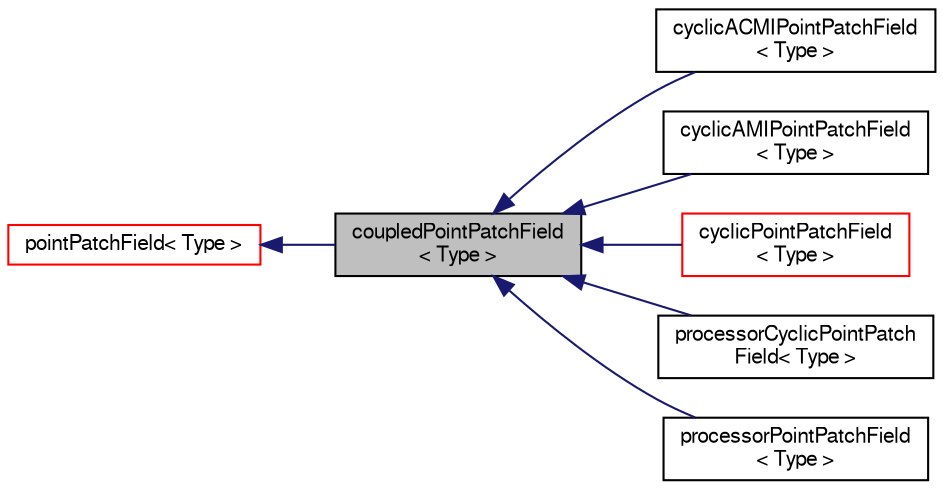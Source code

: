 digraph "coupledPointPatchField&lt; Type &gt;"
{
  bgcolor="transparent";
  edge [fontname="FreeSans",fontsize="10",labelfontname="FreeSans",labelfontsize="10"];
  node [fontname="FreeSans",fontsize="10",shape=record];
  rankdir="LR";
  Node1 [label="coupledPointPatchField\l\< Type \>",height=0.2,width=0.4,color="black", fillcolor="grey75", style="filled" fontcolor="black"];
  Node2 -> Node1 [dir="back",color="midnightblue",fontsize="10",style="solid",fontname="FreeSans"];
  Node2 [label="pointPatchField\< Type \>",height=0.2,width=0.4,color="red",URL="$a01838.html"];
  Node1 -> Node3 [dir="back",color="midnightblue",fontsize="10",style="solid",fontname="FreeSans"];
  Node3 [label="cyclicACMIPointPatchField\l\< Type \>",height=0.2,width=0.4,color="black",URL="$a00442.html",tooltip="Cyclic ACMI front and back plane patch field. "];
  Node1 -> Node4 [dir="back",color="midnightblue",fontsize="10",style="solid",fontname="FreeSans"];
  Node4 [label="cyclicAMIPointPatchField\l\< Type \>",height=0.2,width=0.4,color="black",URL="$a00452.html",tooltip="Cyclic AMI front and back plane patch field. "];
  Node1 -> Node5 [dir="back",color="midnightblue",fontsize="10",style="solid",fontname="FreeSans"];
  Node5 [label="cyclicPointPatchField\l\< Type \>",height=0.2,width=0.4,color="red",URL="$a00462.html",tooltip="Cyclic front and back plane patch field. "];
  Node1 -> Node6 [dir="back",color="midnightblue",fontsize="10",style="solid",fontname="FreeSans"];
  Node6 [label="processorCyclicPointPatch\lField\< Type \>",height=0.2,width=0.4,color="black",URL="$a01925.html",tooltip="Foam::processorCyclicPointPatchField. "];
  Node1 -> Node7 [dir="back",color="midnightblue",fontsize="10",style="solid",fontname="FreeSans"];
  Node7 [label="processorPointPatchField\l\< Type \>",height=0.2,width=0.4,color="black",URL="$a01937.html",tooltip="Foam::processorPointPatchField. "];
}
